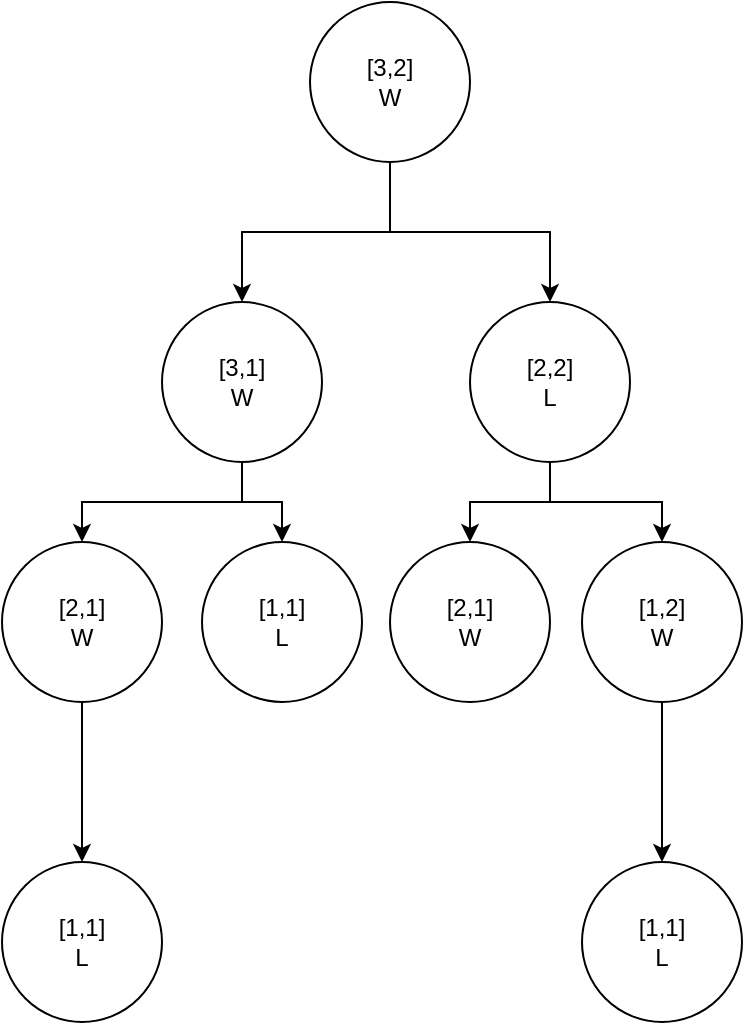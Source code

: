 <mxfile version="13.0.9"><diagram id="7-pkPJ6zov8Vxr5lhrbl" name="Page-1"><mxGraphModel dx="1021" dy="509" grid="1" gridSize="10" guides="1" tooltips="1" connect="1" arrows="1" fold="1" page="1" pageScale="1" pageWidth="827" pageHeight="1169" math="0" shadow="0"><root><mxCell id="0"/><mxCell id="1" parent="0"/><mxCell id="wf-B7w5ZmU5uflIWLTmv-1" value="" style="edgeStyle=orthogonalEdgeStyle;rounded=0;orthogonalLoop=1;jettySize=auto;html=1;" edge="1" parent="1" source="wf-B7w5ZmU5uflIWLTmv-3" target="wf-B7w5ZmU5uflIWLTmv-13"><mxGeometry relative="1" as="geometry"/></mxCell><mxCell id="wf-B7w5ZmU5uflIWLTmv-2" value="" style="edgeStyle=orthogonalEdgeStyle;rounded=0;orthogonalLoop=1;jettySize=auto;html=1;" edge="1" parent="1" source="wf-B7w5ZmU5uflIWLTmv-3" target="wf-B7w5ZmU5uflIWLTmv-6"><mxGeometry relative="1" as="geometry"/></mxCell><mxCell id="wf-B7w5ZmU5uflIWLTmv-3" value="[3,2]&lt;br&gt;W" style="ellipse;whiteSpace=wrap;html=1;aspect=fixed;" vertex="1" parent="1"><mxGeometry x="374" y="40" width="80" height="80" as="geometry"/></mxCell><mxCell id="wf-B7w5ZmU5uflIWLTmv-4" value="" style="edgeStyle=orthogonalEdgeStyle;rounded=0;orthogonalLoop=1;jettySize=auto;html=1;" edge="1" parent="1" source="wf-B7w5ZmU5uflIWLTmv-6" target="wf-B7w5ZmU5uflIWLTmv-10"><mxGeometry relative="1" as="geometry"/></mxCell><mxCell id="wf-B7w5ZmU5uflIWLTmv-5" value="" style="edgeStyle=orthogonalEdgeStyle;rounded=0;orthogonalLoop=1;jettySize=auto;html=1;" edge="1" parent="1" source="wf-B7w5ZmU5uflIWLTmv-6" target="wf-B7w5ZmU5uflIWLTmv-8"><mxGeometry relative="1" as="geometry"/></mxCell><mxCell id="wf-B7w5ZmU5uflIWLTmv-6" value="[3,1]&lt;br&gt;W" style="ellipse;whiteSpace=wrap;html=1;aspect=fixed;" vertex="1" parent="1"><mxGeometry x="300" y="190" width="80" height="80" as="geometry"/></mxCell><mxCell id="wf-B7w5ZmU5uflIWLTmv-7" value="" style="edgeStyle=orthogonalEdgeStyle;rounded=0;orthogonalLoop=1;jettySize=auto;html=1;" edge="1" parent="1" source="wf-B7w5ZmU5uflIWLTmv-8" target="wf-B7w5ZmU5uflIWLTmv-9"><mxGeometry relative="1" as="geometry"/></mxCell><mxCell id="wf-B7w5ZmU5uflIWLTmv-8" value="[2,1]&lt;br&gt;W" style="ellipse;whiteSpace=wrap;html=1;aspect=fixed;" vertex="1" parent="1"><mxGeometry x="220" y="310" width="80" height="80" as="geometry"/></mxCell><mxCell id="wf-B7w5ZmU5uflIWLTmv-9" value="[1,1]&lt;br&gt;L" style="ellipse;whiteSpace=wrap;html=1;aspect=fixed;" vertex="1" parent="1"><mxGeometry x="220" y="470" width="80" height="80" as="geometry"/></mxCell><mxCell id="wf-B7w5ZmU5uflIWLTmv-10" value="[1,1]&lt;br&gt;L" style="ellipse;whiteSpace=wrap;html=1;aspect=fixed;" vertex="1" parent="1"><mxGeometry x="320" y="310" width="80" height="80" as="geometry"/></mxCell><mxCell id="wf-B7w5ZmU5uflIWLTmv-11" value="" style="edgeStyle=orthogonalEdgeStyle;rounded=0;orthogonalLoop=1;jettySize=auto;html=1;" edge="1" parent="1" source="wf-B7w5ZmU5uflIWLTmv-13" target="wf-B7w5ZmU5uflIWLTmv-18"><mxGeometry relative="1" as="geometry"/></mxCell><mxCell id="wf-B7w5ZmU5uflIWLTmv-12" value="" style="edgeStyle=orthogonalEdgeStyle;rounded=0;orthogonalLoop=1;jettySize=auto;html=1;" edge="1" parent="1" source="wf-B7w5ZmU5uflIWLTmv-13" target="wf-B7w5ZmU5uflIWLTmv-15"><mxGeometry relative="1" as="geometry"/></mxCell><mxCell id="wf-B7w5ZmU5uflIWLTmv-13" value="[2,2]&lt;br&gt;L" style="ellipse;whiteSpace=wrap;html=1;aspect=fixed;" vertex="1" parent="1"><mxGeometry x="454" y="190" width="80" height="80" as="geometry"/></mxCell><mxCell id="wf-B7w5ZmU5uflIWLTmv-14" value="" style="edgeStyle=orthogonalEdgeStyle;rounded=0;orthogonalLoop=1;jettySize=auto;html=1;" edge="1" parent="1" source="wf-B7w5ZmU5uflIWLTmv-15" target="wf-B7w5ZmU5uflIWLTmv-16"><mxGeometry relative="1" as="geometry"/></mxCell><mxCell id="wf-B7w5ZmU5uflIWLTmv-15" value="[1,2]&lt;br&gt;W" style="ellipse;whiteSpace=wrap;html=1;aspect=fixed;" vertex="1" parent="1"><mxGeometry x="510" y="310" width="80" height="80" as="geometry"/></mxCell><mxCell id="wf-B7w5ZmU5uflIWLTmv-16" value="[1,1]&lt;br&gt;L" style="ellipse;whiteSpace=wrap;html=1;aspect=fixed;" vertex="1" parent="1"><mxGeometry x="510" y="470" width="80" height="80" as="geometry"/></mxCell><mxCell id="wf-B7w5ZmU5uflIWLTmv-18" value="[2,1]&lt;br&gt;W" style="ellipse;whiteSpace=wrap;html=1;aspect=fixed;" vertex="1" parent="1"><mxGeometry x="414" y="310" width="80" height="80" as="geometry"/></mxCell></root></mxGraphModel></diagram></mxfile>
